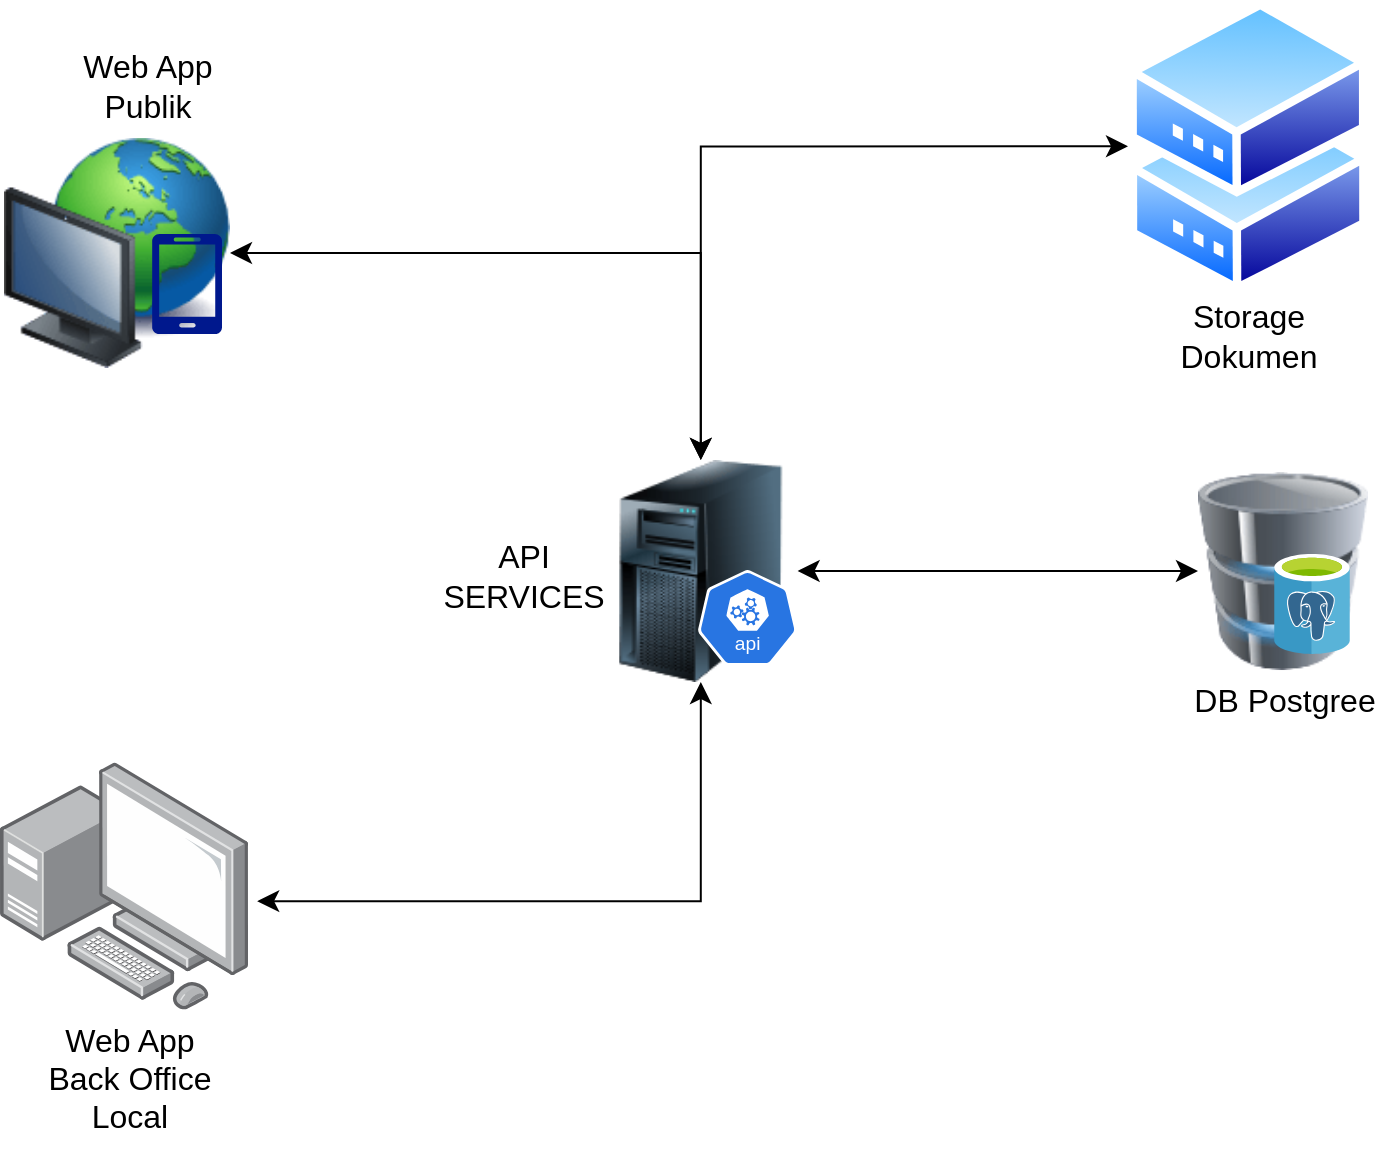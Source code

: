 <mxfile version="23.1.1" type="github">
  <diagram name="Halaman-1" id="64se9kTdfbIO6P_SXvsD">
    <mxGraphModel dx="1435" dy="1381" grid="0" gridSize="10" guides="1" tooltips="1" connect="1" arrows="1" fold="1" page="0" pageScale="1" pageWidth="1169" pageHeight="827" math="0" shadow="0">
      <root>
        <mxCell id="0" />
        <mxCell id="1" parent="0" />
        <mxCell id="vC1r9cS1ptpjQUJuSfFv-23" value="" style="image;points=[];aspect=fixed;html=1;align=center;shadow=0;dashed=0;image=img/lib/allied_telesis/computer_and_terminals/Personal_Computer_with_Server.svg;fontSize=16;" parent="1" vertex="1">
          <mxGeometry x="-167" y="-247" width="124" height="124" as="geometry" />
        </mxCell>
        <mxCell id="z9q5Gfi1wUlusJ5m4mx--1" value="" style="image;html=1;image=img/lib/clip_art/computers/Server_Tower_128x128.png;fontSize=16;flipH=1;aspect=fixed;" vertex="1" parent="1">
          <mxGeometry x="135" y="-398" width="96.81" height="111" as="geometry" />
        </mxCell>
        <mxCell id="z9q5Gfi1wUlusJ5m4mx--2" value="" style="image;html=1;image=img/lib/clip_art/computers/Network_128x128.png;fontSize=16;flipH=1;" vertex="1" parent="1">
          <mxGeometry x="-165" y="-566" width="113" height="129" as="geometry" />
        </mxCell>
        <mxCell id="vC1r9cS1ptpjQUJuSfFv-25" value="" style="image;html=1;image=img/lib/clip_art/computers/Database_128x128.png;fontSize=16;" parent="1" vertex="1">
          <mxGeometry x="432" y="-416" width="85" height="147" as="geometry" />
        </mxCell>
        <mxCell id="z9q5Gfi1wUlusJ5m4mx--6" value="" style="image;sketch=0;aspect=fixed;html=1;points=[];align=center;fontSize=12;image=img/lib/mscae/Azure_Database_for_PostgreSQL_servers.svg;" vertex="1" parent="1">
          <mxGeometry x="470" y="-351" width="38" height="50" as="geometry" />
        </mxCell>
        <mxCell id="z9q5Gfi1wUlusJ5m4mx--9" value="" style="sketch=0;aspect=fixed;pointerEvents=1;shadow=0;dashed=0;html=1;strokeColor=none;labelPosition=center;verticalLabelPosition=bottom;verticalAlign=top;align=center;fillColor=#00188D;shape=mxgraph.azure.mobile;fontSize=16;" vertex="1" parent="1">
          <mxGeometry x="-91" y="-511" width="35" height="50" as="geometry" />
        </mxCell>
        <mxCell id="z9q5Gfi1wUlusJ5m4mx--11" style="edgeStyle=none;curved=1;rounded=0;orthogonalLoop=1;jettySize=auto;html=1;exitX=0;exitY=0.5;exitDx=0;exitDy=0;exitPerimeter=0;fontSize=12;startSize=8;endSize=8;" edge="1" parent="1" source="z9q5Gfi1wUlusJ5m4mx--9" target="z9q5Gfi1wUlusJ5m4mx--9">
          <mxGeometry relative="1" as="geometry" />
        </mxCell>
        <mxCell id="z9q5Gfi1wUlusJ5m4mx--17" value="Web App&lt;br&gt;Publik" style="text;html=1;strokeColor=none;fillColor=none;align=center;verticalAlign=middle;whiteSpace=wrap;rounded=0;fontSize=16;" vertex="1" parent="1">
          <mxGeometry x="-149" y="-616" width="112" height="61" as="geometry" />
        </mxCell>
        <mxCell id="z9q5Gfi1wUlusJ5m4mx--18" value="Web App&lt;br&gt;Back Office&lt;br&gt;Local" style="text;html=1;strokeColor=none;fillColor=none;align=center;verticalAlign=middle;whiteSpace=wrap;rounded=0;fontSize=16;" vertex="1" parent="1">
          <mxGeometry x="-165" y="-126" width="126" height="74" as="geometry" />
        </mxCell>
        <mxCell id="z9q5Gfi1wUlusJ5m4mx--19" value="API &lt;br&gt;SERVICES" style="text;html=1;strokeColor=none;fillColor=none;align=center;verticalAlign=middle;whiteSpace=wrap;rounded=0;fontSize=16;" vertex="1" parent="1">
          <mxGeometry x="36" y="-359" width="118" height="38" as="geometry" />
        </mxCell>
        <mxCell id="z9q5Gfi1wUlusJ5m4mx--21" value="DB Postgree" style="text;html=1;strokeColor=none;fillColor=none;align=center;verticalAlign=middle;whiteSpace=wrap;rounded=0;fontSize=16;" vertex="1" parent="1">
          <mxGeometry x="419.5" y="-295" width="111" height="34" as="geometry" />
        </mxCell>
        <mxCell id="z9q5Gfi1wUlusJ5m4mx--23" value="" style="endArrow=classic;startArrow=classic;html=1;rounded=0;fontSize=12;startSize=8;endSize=8;curved=1;exitX=0;exitY=0.5;exitDx=0;exitDy=0;entryX=1;entryY=0.5;entryDx=0;entryDy=0;" edge="1" parent="1" source="vC1r9cS1ptpjQUJuSfFv-25" target="z9q5Gfi1wUlusJ5m4mx--1">
          <mxGeometry width="50" height="50" relative="1" as="geometry">
            <mxPoint x="22" y="-304" as="sourcePoint" />
            <mxPoint x="225.879" y="-370.27" as="targetPoint" />
          </mxGeometry>
        </mxCell>
        <mxCell id="z9q5Gfi1wUlusJ5m4mx--24" value="" style="endArrow=classic;startArrow=classic;html=1;rounded=0;fontSize=12;startSize=8;endSize=8;exitX=1.037;exitY=0.561;exitDx=0;exitDy=0;exitPerimeter=0;entryX=0.5;entryY=1;entryDx=0;entryDy=0;edgeStyle=orthogonalEdgeStyle;" edge="1" parent="1" source="vC1r9cS1ptpjQUJuSfFv-23" target="z9q5Gfi1wUlusJ5m4mx--1">
          <mxGeometry width="50" height="50" relative="1" as="geometry">
            <mxPoint x="22" y="-304" as="sourcePoint" />
            <mxPoint x="72" y="-354" as="targetPoint" />
          </mxGeometry>
        </mxCell>
        <mxCell id="z9q5Gfi1wUlusJ5m4mx--25" value="" style="endArrow=classic;startArrow=classic;html=1;rounded=0;fontSize=12;startSize=8;endSize=8;exitX=1;exitY=0.5;exitDx=0;exitDy=0;entryX=0.5;entryY=0;entryDx=0;entryDy=0;edgeStyle=orthogonalEdgeStyle;" edge="1" parent="1" source="z9q5Gfi1wUlusJ5m4mx--2" target="z9q5Gfi1wUlusJ5m4mx--1">
          <mxGeometry width="50" height="50" relative="1" as="geometry">
            <mxPoint x="22" y="-304" as="sourcePoint" />
            <mxPoint x="72" y="-354" as="targetPoint" />
          </mxGeometry>
        </mxCell>
        <mxCell id="z9q5Gfi1wUlusJ5m4mx--27" value="" style="image;aspect=fixed;perimeter=ellipsePerimeter;html=1;align=center;shadow=0;dashed=0;spacingTop=3;image=img/lib/active_directory/shadowed_router.svg;fontSize=16;" vertex="1" parent="1">
          <mxGeometry x="397" y="-628" width="120" height="146.34" as="geometry" />
        </mxCell>
        <mxCell id="z9q5Gfi1wUlusJ5m4mx--28" value="" style="endArrow=classic;startArrow=classic;html=1;rounded=0;fontSize=12;startSize=8;endSize=8;exitX=0;exitY=0.5;exitDx=0;exitDy=0;entryX=0.5;entryY=0;entryDx=0;entryDy=0;edgeStyle=orthogonalEdgeStyle;" edge="1" parent="1" source="z9q5Gfi1wUlusJ5m4mx--27" target="z9q5Gfi1wUlusJ5m4mx--1">
          <mxGeometry width="50" height="50" relative="1" as="geometry">
            <mxPoint x="22" y="-304" as="sourcePoint" />
            <mxPoint x="72" y="-354" as="targetPoint" />
          </mxGeometry>
        </mxCell>
        <mxCell id="z9q5Gfi1wUlusJ5m4mx--29" value="Storage Dokumen" style="text;html=1;strokeColor=none;fillColor=none;align=center;verticalAlign=middle;whiteSpace=wrap;rounded=0;fontSize=16;" vertex="1" parent="1">
          <mxGeometry x="401.5" y="-477" width="111" height="34" as="geometry" />
        </mxCell>
        <mxCell id="z9q5Gfi1wUlusJ5m4mx--31" value="" style="aspect=fixed;sketch=0;html=1;dashed=0;whitespace=wrap;fillColor=#2875E2;strokeColor=#ffffff;points=[[0.005,0.63,0],[0.1,0.2,0],[0.9,0.2,0],[0.5,0,0],[0.995,0.63,0],[0.72,0.99,0],[0.5,1,0],[0.28,0.99,0]];shape=mxgraph.kubernetes.icon2;kubernetesLabel=1;prIcon=api;fontSize=16;" vertex="1" parent="1">
          <mxGeometry x="181.81" y="-343" width="50" height="48" as="geometry" />
        </mxCell>
      </root>
    </mxGraphModel>
  </diagram>
</mxfile>
